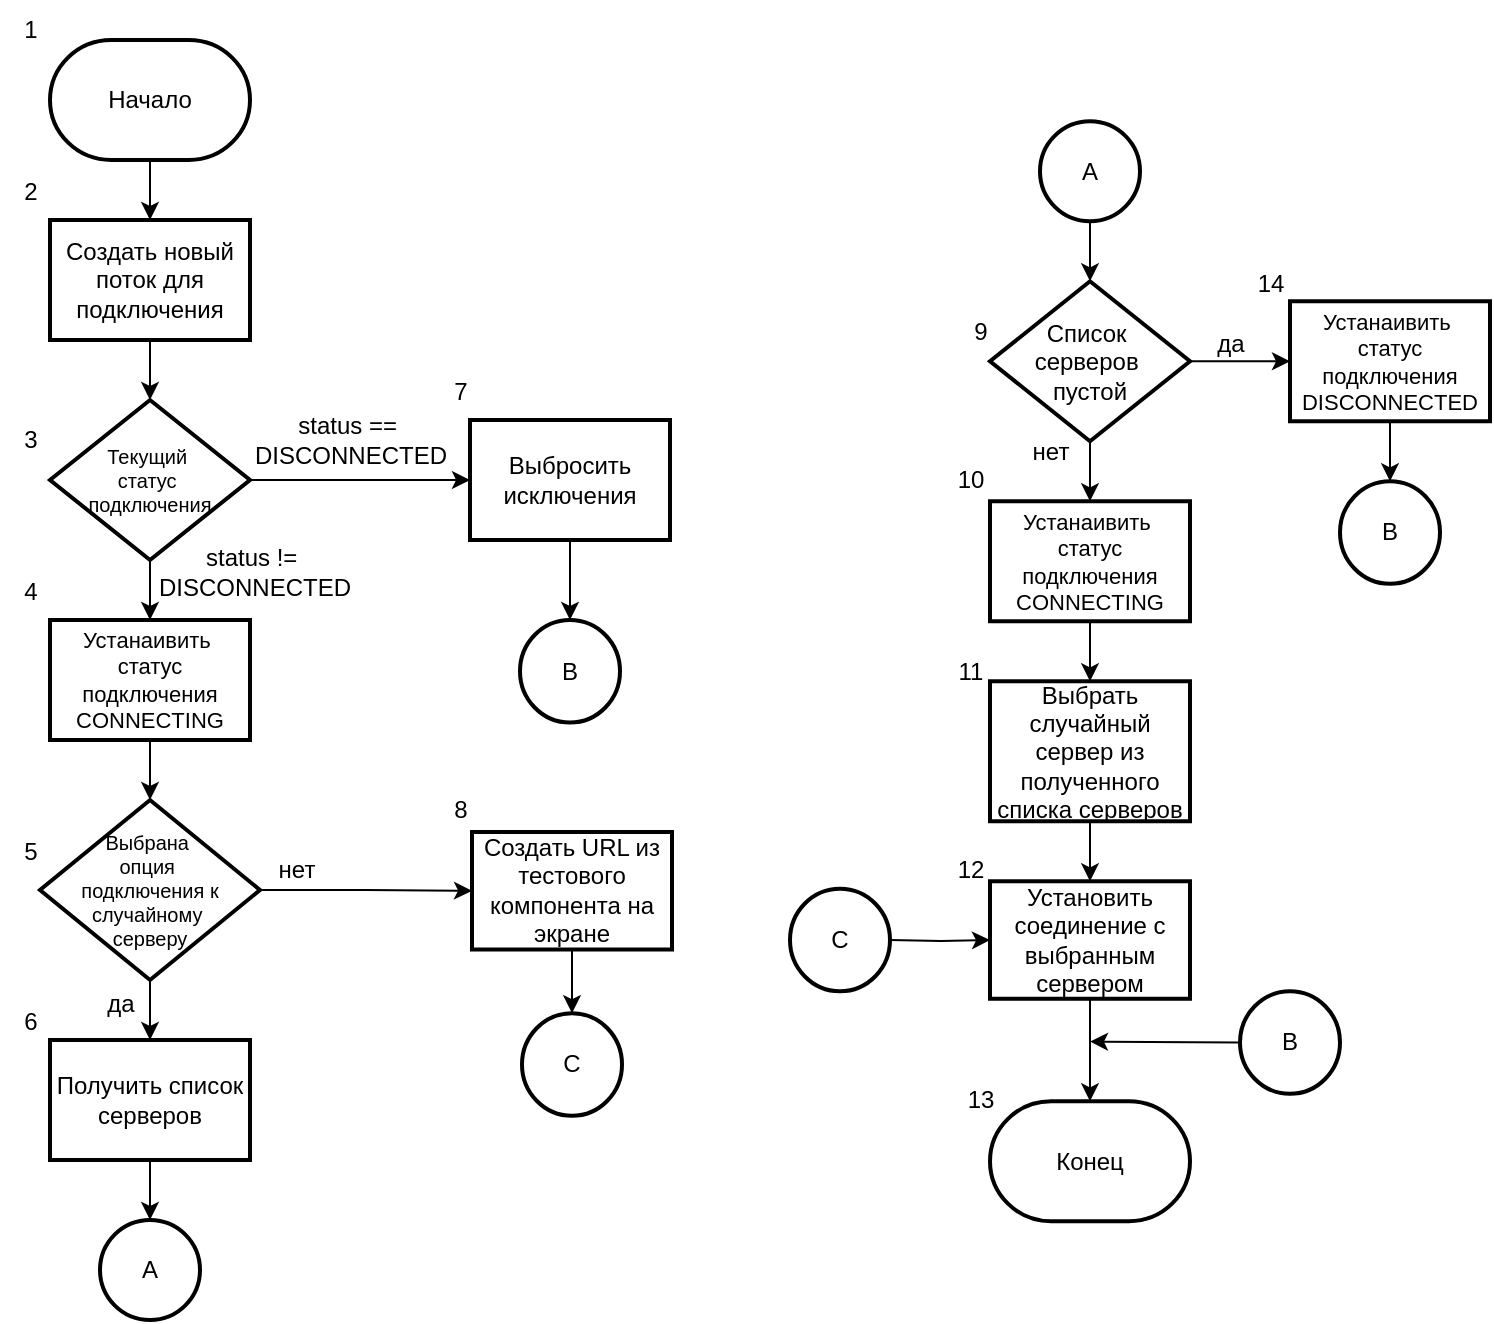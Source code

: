 <mxfile version="24.4.8" type="device">
  <diagram name="Страница — 1" id="2J8nw3IHy8bP_hC71cdx">
    <mxGraphModel dx="1117" dy="779" grid="1" gridSize="10" guides="1" tooltips="1" connect="1" arrows="1" fold="1" page="1" pageScale="1" pageWidth="3300" pageHeight="2339" math="0" shadow="0">
      <root>
        <mxCell id="0" />
        <mxCell id="1" parent="0" />
        <mxCell id="FQtUnUbKkL-P03ZYIeqo-12" style="edgeStyle=orthogonalEdgeStyle;rounded=0;orthogonalLoop=1;jettySize=auto;html=1;exitX=0.5;exitY=1;exitDx=0;exitDy=0;exitPerimeter=0;entryX=0.5;entryY=0;entryDx=0;entryDy=0;" parent="1" source="FQtUnUbKkL-P03ZYIeqo-1" target="FQtUnUbKkL-P03ZYIeqo-2" edge="1">
          <mxGeometry relative="1" as="geometry" />
        </mxCell>
        <mxCell id="FQtUnUbKkL-P03ZYIeqo-1" value="Начало" style="strokeWidth=2;html=1;shape=mxgraph.flowchart.terminator;whiteSpace=wrap;" parent="1" vertex="1">
          <mxGeometry x="320" y="120" width="100" height="60" as="geometry" />
        </mxCell>
        <mxCell id="FQtUnUbKkL-P03ZYIeqo-2" value="Создать новый поток для подключения" style="rounded=1;whiteSpace=wrap;html=1;absoluteArcSize=1;arcSize=0;strokeWidth=2;" parent="1" vertex="1">
          <mxGeometry x="320" y="210" width="100" height="60" as="geometry" />
        </mxCell>
        <mxCell id="FQtUnUbKkL-P03ZYIeqo-3" value="Выбросить исключения" style="rounded=1;whiteSpace=wrap;html=1;absoluteArcSize=1;arcSize=0;strokeWidth=2;" parent="1" vertex="1">
          <mxGeometry x="530" y="310" width="100" height="60" as="geometry" />
        </mxCell>
        <mxCell id="FQtUnUbKkL-P03ZYIeqo-10" style="edgeStyle=orthogonalEdgeStyle;rounded=0;orthogonalLoop=1;jettySize=auto;html=1;exitX=0.5;exitY=1;exitDx=0;exitDy=0;exitPerimeter=0;entryX=0.5;entryY=0;entryDx=0;entryDy=0;" parent="1" source="FQtUnUbKkL-P03ZYIeqo-4" target="FQtUnUbKkL-P03ZYIeqo-5" edge="1">
          <mxGeometry relative="1" as="geometry" />
        </mxCell>
        <mxCell id="FQtUnUbKkL-P03ZYIeqo-35" style="edgeStyle=orthogonalEdgeStyle;rounded=0;orthogonalLoop=1;jettySize=auto;html=1;exitX=1;exitY=0.5;exitDx=0;exitDy=0;exitPerimeter=0;entryX=0;entryY=0.5;entryDx=0;entryDy=0;" parent="1" source="FQtUnUbKkL-P03ZYIeqo-4" target="FQtUnUbKkL-P03ZYIeqo-3" edge="1">
          <mxGeometry relative="1" as="geometry" />
        </mxCell>
        <mxCell id="FQtUnUbKkL-P03ZYIeqo-4" value="&lt;font style=&quot;font-size: 10px;&quot;&gt;Текущий&amp;nbsp;&lt;/font&gt;&lt;div style=&quot;font-size: 10px;&quot;&gt;&lt;font style=&quot;font-size: 10px;&quot;&gt;статус&amp;nbsp;&lt;/font&gt;&lt;/div&gt;&lt;div style=&quot;font-size: 10px;&quot;&gt;&lt;font style=&quot;font-size: 10px;&quot;&gt;подключения&lt;/font&gt;&lt;/div&gt;" style="strokeWidth=2;html=1;shape=mxgraph.flowchart.decision;whiteSpace=wrap;fontSize=10;" parent="1" vertex="1">
          <mxGeometry x="320" y="300" width="100" height="80" as="geometry" />
        </mxCell>
        <mxCell id="FQtUnUbKkL-P03ZYIeqo-5" value="Устанаивить&amp;nbsp;&lt;div style=&quot;font-size: 11px;&quot;&gt;&lt;span style=&quot;background-color: initial; font-size: 11px;&quot;&gt;статус&lt;/span&gt;&lt;div style=&quot;font-size: 11px;&quot;&gt;подключения CONNECTING&lt;/div&gt;&lt;/div&gt;" style="rounded=1;whiteSpace=wrap;html=1;absoluteArcSize=1;arcSize=0;strokeWidth=2;fontSize=11;" parent="1" vertex="1">
          <mxGeometry x="320" y="410" width="100" height="60" as="geometry" />
        </mxCell>
        <mxCell id="FQtUnUbKkL-P03ZYIeqo-9" value="status !=&amp;nbsp;&lt;div&gt;DISCONNECTED&lt;/div&gt;" style="text;html=1;align=center;verticalAlign=middle;resizable=0;points=[];autosize=1;strokeColor=none;fillColor=none;" parent="1" vertex="1">
          <mxGeometry x="362" y="366" width="120" height="40" as="geometry" />
        </mxCell>
        <mxCell id="FQtUnUbKkL-P03ZYIeqo-11" value="status ==&amp;nbsp;&lt;div&gt;DISCONNECTED&lt;/div&gt;" style="text;html=1;align=center;verticalAlign=middle;resizable=0;points=[];autosize=1;strokeColor=none;fillColor=none;" parent="1" vertex="1">
          <mxGeometry x="410" y="300" width="120" height="40" as="geometry" />
        </mxCell>
        <mxCell id="FQtUnUbKkL-P03ZYIeqo-13" style="edgeStyle=orthogonalEdgeStyle;rounded=0;orthogonalLoop=1;jettySize=auto;html=1;exitX=0.5;exitY=1;exitDx=0;exitDy=0;entryX=0.5;entryY=0;entryDx=0;entryDy=0;entryPerimeter=0;" parent="1" source="FQtUnUbKkL-P03ZYIeqo-2" target="FQtUnUbKkL-P03ZYIeqo-4" edge="1">
          <mxGeometry relative="1" as="geometry" />
        </mxCell>
        <mxCell id="FQtUnUbKkL-P03ZYIeqo-18" style="edgeStyle=orthogonalEdgeStyle;rounded=0;orthogonalLoop=1;jettySize=auto;html=1;exitX=0.5;exitY=1;exitDx=0;exitDy=0;exitPerimeter=0;entryX=0.5;entryY=0;entryDx=0;entryDy=0;" parent="1" source="FQtUnUbKkL-P03ZYIeqo-14" target="FQtUnUbKkL-P03ZYIeqo-16" edge="1">
          <mxGeometry relative="1" as="geometry" />
        </mxCell>
        <mxCell id="FQtUnUbKkL-P03ZYIeqo-32" style="edgeStyle=orthogonalEdgeStyle;rounded=0;orthogonalLoop=1;jettySize=auto;html=1;exitX=1;exitY=0.5;exitDx=0;exitDy=0;exitPerimeter=0;entryX=0;entryY=0.5;entryDx=0;entryDy=0;" parent="1" source="FQtUnUbKkL-P03ZYIeqo-14" target="FQtUnUbKkL-P03ZYIeqo-31" edge="1">
          <mxGeometry relative="1" as="geometry" />
        </mxCell>
        <mxCell id="FQtUnUbKkL-P03ZYIeqo-14" value="Выбрана&amp;nbsp;&lt;div&gt;опция&amp;nbsp;&lt;/div&gt;&lt;div&gt;подключения к случайному&amp;nbsp;&lt;/div&gt;&lt;div&gt;серверу&lt;br&gt;&lt;/div&gt;" style="strokeWidth=2;html=1;shape=mxgraph.flowchart.decision;whiteSpace=wrap;fontSize=10;" parent="1" vertex="1">
          <mxGeometry x="315" y="500" width="110" height="90" as="geometry" />
        </mxCell>
        <mxCell id="FQtUnUbKkL-P03ZYIeqo-15" style="edgeStyle=orthogonalEdgeStyle;rounded=0;orthogonalLoop=1;jettySize=auto;html=1;exitX=0.5;exitY=1;exitDx=0;exitDy=0;entryX=0.5;entryY=0;entryDx=0;entryDy=0;entryPerimeter=0;" parent="1" source="FQtUnUbKkL-P03ZYIeqo-5" target="FQtUnUbKkL-P03ZYIeqo-14" edge="1">
          <mxGeometry relative="1" as="geometry" />
        </mxCell>
        <mxCell id="FQtUnUbKkL-P03ZYIeqo-19" style="edgeStyle=orthogonalEdgeStyle;rounded=0;orthogonalLoop=1;jettySize=auto;html=1;exitX=0.5;exitY=1;exitDx=0;exitDy=0;entryX=0.5;entryY=0;entryDx=0;entryDy=0;" parent="1" source="FQtUnUbKkL-P03ZYIeqo-16" edge="1">
          <mxGeometry relative="1" as="geometry">
            <mxPoint x="370" y="710" as="targetPoint" />
          </mxGeometry>
        </mxCell>
        <mxCell id="FQtUnUbKkL-P03ZYIeqo-16" value="Получить список серверов" style="rounded=1;whiteSpace=wrap;html=1;absoluteArcSize=1;arcSize=0;strokeWidth=2;" parent="1" vertex="1">
          <mxGeometry x="320" y="620" width="100" height="60" as="geometry" />
        </mxCell>
        <mxCell id="FQtUnUbKkL-P03ZYIeqo-23" style="edgeStyle=orthogonalEdgeStyle;rounded=0;orthogonalLoop=1;jettySize=auto;html=1;exitX=1;exitY=0.5;exitDx=0;exitDy=0;exitPerimeter=0;entryX=0;entryY=0.5;entryDx=0;entryDy=0;" parent="1" source="FQtUnUbKkL-P03ZYIeqo-20" target="FQtUnUbKkL-P03ZYIeqo-21" edge="1">
          <mxGeometry relative="1" as="geometry" />
        </mxCell>
        <mxCell id="FQtUnUbKkL-P03ZYIeqo-27" style="edgeStyle=orthogonalEdgeStyle;rounded=0;orthogonalLoop=1;jettySize=auto;html=1;exitX=0.5;exitY=1;exitDx=0;exitDy=0;exitPerimeter=0;entryX=0.5;entryY=0;entryDx=0;entryDy=0;" parent="1" source="FQtUnUbKkL-P03ZYIeqo-20" target="FQtUnUbKkL-P03ZYIeqo-26" edge="1">
          <mxGeometry relative="1" as="geometry" />
        </mxCell>
        <mxCell id="FQtUnUbKkL-P03ZYIeqo-20" value="Список&amp;nbsp;&lt;div style=&quot;font-size: 12px;&quot;&gt;серверов&amp;nbsp;&lt;/div&gt;&lt;div style=&quot;font-size: 12px;&quot;&gt;&lt;span style=&quot;background-color: initial; font-size: 12px;&quot;&gt;пустой&lt;/span&gt;&lt;/div&gt;" style="strokeWidth=2;html=1;shape=mxgraph.flowchart.decision;whiteSpace=wrap;fontSize=12;" parent="1" vertex="1">
          <mxGeometry x="790" y="240.63" width="100" height="80" as="geometry" />
        </mxCell>
        <mxCell id="FQtUnUbKkL-P03ZYIeqo-21" value="Устанаивить&amp;nbsp;&lt;div style=&quot;font-size: 11px;&quot;&gt;&lt;span style=&quot;background-color: initial; font-size: 11px;&quot;&gt;статус&lt;/span&gt;&lt;div style=&quot;font-size: 11px;&quot;&gt;подключения&lt;/div&gt;&lt;div style=&quot;font-size: 11px;&quot;&gt;DISCONNECTED&lt;/div&gt;&lt;/div&gt;" style="rounded=1;whiteSpace=wrap;html=1;absoluteArcSize=1;arcSize=0;strokeWidth=2;fontSize=11;" parent="1" vertex="1">
          <mxGeometry x="940" y="250.63" width="100" height="60" as="geometry" />
        </mxCell>
        <mxCell id="FQtUnUbKkL-P03ZYIeqo-22" value="да" style="text;html=1;align=center;verticalAlign=middle;resizable=0;points=[];autosize=1;strokeColor=none;fillColor=none;" parent="1" vertex="1">
          <mxGeometry x="335" y="587" width="40" height="30" as="geometry" />
        </mxCell>
        <mxCell id="FQtUnUbKkL-P03ZYIeqo-24" value="да" style="text;html=1;align=center;verticalAlign=middle;resizable=0;points=[];autosize=1;strokeColor=none;fillColor=none;" parent="1" vertex="1">
          <mxGeometry x="890" y="256.63" width="40" height="30" as="geometry" />
        </mxCell>
        <mxCell id="FQtUnUbKkL-P03ZYIeqo-44" style="edgeStyle=orthogonalEdgeStyle;rounded=0;orthogonalLoop=1;jettySize=auto;html=1;exitX=0.5;exitY=1;exitDx=0;exitDy=0;entryX=0.5;entryY=0;entryDx=0;entryDy=0;" parent="1" source="FQtUnUbKkL-P03ZYIeqo-25" target="FQtUnUbKkL-P03ZYIeqo-41" edge="1">
          <mxGeometry relative="1" as="geometry" />
        </mxCell>
        <mxCell id="FQtUnUbKkL-P03ZYIeqo-25" value="Выбрать случайный сервер из полученного списка серверов" style="rounded=1;whiteSpace=wrap;html=1;absoluteArcSize=1;arcSize=0;strokeWidth=2;" parent="1" vertex="1">
          <mxGeometry x="790" y="440.63" width="100" height="70" as="geometry" />
        </mxCell>
        <mxCell id="FQtUnUbKkL-P03ZYIeqo-29" style="edgeStyle=orthogonalEdgeStyle;rounded=0;orthogonalLoop=1;jettySize=auto;html=1;exitX=0.5;exitY=1;exitDx=0;exitDy=0;entryX=0.5;entryY=0;entryDx=0;entryDy=0;" parent="1" source="FQtUnUbKkL-P03ZYIeqo-26" target="FQtUnUbKkL-P03ZYIeqo-25" edge="1">
          <mxGeometry relative="1" as="geometry" />
        </mxCell>
        <mxCell id="FQtUnUbKkL-P03ZYIeqo-26" value="Устанаивить&amp;nbsp;&lt;div style=&quot;font-size: 11px;&quot;&gt;&lt;span style=&quot;background-color: initial; font-size: 11px;&quot;&gt;статус&lt;/span&gt;&lt;div style=&quot;font-size: 11px;&quot;&gt;подключения&lt;/div&gt;&lt;div style=&quot;font-size: 11px;&quot;&gt;CONNECTING&lt;/div&gt;&lt;/div&gt;" style="rounded=1;whiteSpace=wrap;html=1;absoluteArcSize=1;arcSize=0;strokeWidth=2;fontSize=11;" parent="1" vertex="1">
          <mxGeometry x="790" y="350.63" width="100" height="60" as="geometry" />
        </mxCell>
        <mxCell id="FQtUnUbKkL-P03ZYIeqo-28" value="нет" style="text;html=1;align=center;verticalAlign=middle;resizable=0;points=[];autosize=1;strokeColor=none;fillColor=none;" parent="1" vertex="1">
          <mxGeometry x="800" y="310.63" width="40" height="30" as="geometry" />
        </mxCell>
        <mxCell id="FQtUnUbKkL-P03ZYIeqo-31" value="Создать URL из тестового компонента на экране" style="rounded=1;whiteSpace=wrap;html=1;absoluteArcSize=1;arcSize=0;strokeWidth=2;" parent="1" vertex="1">
          <mxGeometry x="531" y="516" width="100" height="58.75" as="geometry" />
        </mxCell>
        <mxCell id="FQtUnUbKkL-P03ZYIeqo-33" value="нет" style="text;html=1;align=center;verticalAlign=middle;resizable=0;points=[];autosize=1;strokeColor=none;fillColor=none;" parent="1" vertex="1">
          <mxGeometry x="423" y="520" width="40" height="30" as="geometry" />
        </mxCell>
        <mxCell id="FQtUnUbKkL-P03ZYIeqo-37" value="А" style="strokeWidth=2;html=1;shape=mxgraph.flowchart.start_2;whiteSpace=wrap;" parent="1" vertex="1">
          <mxGeometry x="345" y="710" width="50" height="50" as="geometry" />
        </mxCell>
        <mxCell id="FQtUnUbKkL-P03ZYIeqo-38" value="А" style="strokeWidth=2;html=1;shape=mxgraph.flowchart.start_2;whiteSpace=wrap;" parent="1" vertex="1">
          <mxGeometry x="815" y="160.63" width="50" height="50" as="geometry" />
        </mxCell>
        <mxCell id="FQtUnUbKkL-P03ZYIeqo-39" style="edgeStyle=orthogonalEdgeStyle;rounded=0;orthogonalLoop=1;jettySize=auto;html=1;exitX=0.5;exitY=1;exitDx=0;exitDy=0;exitPerimeter=0;entryX=0.5;entryY=0;entryDx=0;entryDy=0;entryPerimeter=0;" parent="1" source="FQtUnUbKkL-P03ZYIeqo-38" target="FQtUnUbKkL-P03ZYIeqo-20" edge="1">
          <mxGeometry relative="1" as="geometry" />
        </mxCell>
        <mxCell id="FQtUnUbKkL-P03ZYIeqo-41" value="Установить соединение с выбранным сервером" style="rounded=1;whiteSpace=wrap;html=1;absoluteArcSize=1;arcSize=0;strokeWidth=2;" parent="1" vertex="1">
          <mxGeometry x="790" y="540.63" width="100" height="58.75" as="geometry" />
        </mxCell>
        <mxCell id="FQtUnUbKkL-P03ZYIeqo-45" value="Конец" style="strokeWidth=2;html=1;shape=mxgraph.flowchart.terminator;whiteSpace=wrap;" parent="1" vertex="1">
          <mxGeometry x="790" y="650.63" width="100" height="60" as="geometry" />
        </mxCell>
        <mxCell id="FQtUnUbKkL-P03ZYIeqo-46" style="edgeStyle=orthogonalEdgeStyle;rounded=0;orthogonalLoop=1;jettySize=auto;html=1;exitX=0.5;exitY=1;exitDx=0;exitDy=0;entryX=0.5;entryY=0;entryDx=0;entryDy=0;entryPerimeter=0;" parent="1" source="FQtUnUbKkL-P03ZYIeqo-41" target="FQtUnUbKkL-P03ZYIeqo-45" edge="1">
          <mxGeometry relative="1" as="geometry" />
        </mxCell>
        <mxCell id="FQtUnUbKkL-P03ZYIeqo-58" style="edgeStyle=orthogonalEdgeStyle;rounded=0;orthogonalLoop=1;jettySize=auto;html=1;exitX=0;exitY=0.5;exitDx=0;exitDy=0;exitPerimeter=0;" parent="1" source="FQtUnUbKkL-P03ZYIeqo-47" edge="1">
          <mxGeometry relative="1" as="geometry">
            <mxPoint x="840" y="620.806" as="targetPoint" />
          </mxGeometry>
        </mxCell>
        <mxCell id="FQtUnUbKkL-P03ZYIeqo-47" value="В" style="strokeWidth=2;html=1;shape=mxgraph.flowchart.start_2;whiteSpace=wrap;" parent="1" vertex="1">
          <mxGeometry x="915" y="595.63" width="50" height="51.25" as="geometry" />
        </mxCell>
        <mxCell id="FQtUnUbKkL-P03ZYIeqo-49" value="В" style="strokeWidth=2;html=1;shape=mxgraph.flowchart.start_2;whiteSpace=wrap;" parent="1" vertex="1">
          <mxGeometry x="555" y="410" width="50" height="51.25" as="geometry" />
        </mxCell>
        <mxCell id="FQtUnUbKkL-P03ZYIeqo-51" style="edgeStyle=orthogonalEdgeStyle;rounded=0;orthogonalLoop=1;jettySize=auto;html=1;exitX=0.5;exitY=1;exitDx=0;exitDy=0;entryX=0.5;entryY=0;entryDx=0;entryDy=0;entryPerimeter=0;" parent="1" source="FQtUnUbKkL-P03ZYIeqo-3" target="FQtUnUbKkL-P03ZYIeqo-49" edge="1">
          <mxGeometry relative="1" as="geometry" />
        </mxCell>
        <mxCell id="FQtUnUbKkL-P03ZYIeqo-52" value="В" style="strokeWidth=2;html=1;shape=mxgraph.flowchart.start_2;whiteSpace=wrap;" parent="1" vertex="1">
          <mxGeometry x="965" y="340.63" width="50" height="51.25" as="geometry" />
        </mxCell>
        <mxCell id="FQtUnUbKkL-P03ZYIeqo-53" style="edgeStyle=orthogonalEdgeStyle;rounded=0;orthogonalLoop=1;jettySize=auto;html=1;exitX=0.5;exitY=1;exitDx=0;exitDy=0;entryX=0.5;entryY=0;entryDx=0;entryDy=0;entryPerimeter=0;" parent="1" source="FQtUnUbKkL-P03ZYIeqo-21" target="FQtUnUbKkL-P03ZYIeqo-52" edge="1">
          <mxGeometry relative="1" as="geometry" />
        </mxCell>
        <mxCell id="FQtUnUbKkL-P03ZYIeqo-57" style="edgeStyle=orthogonalEdgeStyle;rounded=0;orthogonalLoop=1;jettySize=auto;html=1;exitX=1;exitY=0.5;exitDx=0;exitDy=0;exitPerimeter=0;entryX=0;entryY=0.5;entryDx=0;entryDy=0;" parent="1" target="FQtUnUbKkL-P03ZYIeqo-41" edge="1">
          <mxGeometry relative="1" as="geometry">
            <mxPoint x="740" y="570.005" as="sourcePoint" />
          </mxGeometry>
        </mxCell>
        <mxCell id="FQtUnUbKkL-P03ZYIeqo-54" value="С" style="strokeWidth=2;html=1;shape=mxgraph.flowchart.start_2;whiteSpace=wrap;" parent="1" vertex="1">
          <mxGeometry x="690" y="544.38" width="50" height="51.25" as="geometry" />
        </mxCell>
        <mxCell id="FQtUnUbKkL-P03ZYIeqo-59" value="С" style="strokeWidth=2;html=1;shape=mxgraph.flowchart.start_2;whiteSpace=wrap;" parent="1" vertex="1">
          <mxGeometry x="556" y="606.62" width="50" height="51.25" as="geometry" />
        </mxCell>
        <mxCell id="FQtUnUbKkL-P03ZYIeqo-60" style="edgeStyle=orthogonalEdgeStyle;rounded=0;orthogonalLoop=1;jettySize=auto;html=1;exitX=0.5;exitY=1;exitDx=0;exitDy=0;entryX=0.5;entryY=0;entryDx=0;entryDy=0;entryPerimeter=0;" parent="1" source="FQtUnUbKkL-P03ZYIeqo-31" target="FQtUnUbKkL-P03ZYIeqo-59" edge="1">
          <mxGeometry relative="1" as="geometry" />
        </mxCell>
        <mxCell id="lS7RHQnMeSK8aA6FiKQ6-1" value="1" style="text;html=1;align=center;verticalAlign=middle;resizable=0;points=[];autosize=1;strokeColor=none;fillColor=none;" vertex="1" parent="1">
          <mxGeometry x="295" y="100" width="30" height="30" as="geometry" />
        </mxCell>
        <mxCell id="lS7RHQnMeSK8aA6FiKQ6-2" value="2" style="text;html=1;align=center;verticalAlign=middle;resizable=0;points=[];autosize=1;strokeColor=none;fillColor=none;" vertex="1" parent="1">
          <mxGeometry x="295" y="180.63" width="30" height="30" as="geometry" />
        </mxCell>
        <mxCell id="lS7RHQnMeSK8aA6FiKQ6-3" value="3" style="text;html=1;align=center;verticalAlign=middle;resizable=0;points=[];autosize=1;strokeColor=none;fillColor=none;" vertex="1" parent="1">
          <mxGeometry x="295" y="305" width="30" height="30" as="geometry" />
        </mxCell>
        <mxCell id="lS7RHQnMeSK8aA6FiKQ6-4" value="4" style="text;html=1;align=center;verticalAlign=middle;resizable=0;points=[];autosize=1;strokeColor=none;fillColor=none;" vertex="1" parent="1">
          <mxGeometry x="295" y="380.63" width="30" height="30" as="geometry" />
        </mxCell>
        <mxCell id="lS7RHQnMeSK8aA6FiKQ6-5" value="5" style="text;html=1;align=center;verticalAlign=middle;resizable=0;points=[];autosize=1;strokeColor=none;fillColor=none;" vertex="1" parent="1">
          <mxGeometry x="295" y="510.63" width="30" height="30" as="geometry" />
        </mxCell>
        <mxCell id="lS7RHQnMeSK8aA6FiKQ6-7" value="6" style="text;html=1;align=center;verticalAlign=middle;resizable=0;points=[];autosize=1;strokeColor=none;fillColor=none;" vertex="1" parent="1">
          <mxGeometry x="295" y="595.63" width="30" height="30" as="geometry" />
        </mxCell>
        <mxCell id="lS7RHQnMeSK8aA6FiKQ6-8" value="7" style="text;html=1;align=center;verticalAlign=middle;resizable=0;points=[];autosize=1;strokeColor=none;fillColor=none;" vertex="1" parent="1">
          <mxGeometry x="510" y="280.63" width="30" height="30" as="geometry" />
        </mxCell>
        <mxCell id="lS7RHQnMeSK8aA6FiKQ6-9" value="8" style="text;html=1;align=center;verticalAlign=middle;resizable=0;points=[];autosize=1;strokeColor=none;fillColor=none;" vertex="1" parent="1">
          <mxGeometry x="510" y="490" width="30" height="30" as="geometry" />
        </mxCell>
        <mxCell id="lS7RHQnMeSK8aA6FiKQ6-10" value="9" style="text;html=1;align=center;verticalAlign=middle;resizable=0;points=[];autosize=1;strokeColor=none;fillColor=none;" vertex="1" parent="1">
          <mxGeometry x="770" y="250.63" width="30" height="30" as="geometry" />
        </mxCell>
        <mxCell id="lS7RHQnMeSK8aA6FiKQ6-11" value="10" style="text;html=1;align=center;verticalAlign=middle;resizable=0;points=[];autosize=1;strokeColor=none;fillColor=none;" vertex="1" parent="1">
          <mxGeometry x="760" y="325" width="40" height="30" as="geometry" />
        </mxCell>
        <mxCell id="lS7RHQnMeSK8aA6FiKQ6-12" value="11" style="text;html=1;align=center;verticalAlign=middle;resizable=0;points=[];autosize=1;strokeColor=none;fillColor=none;" vertex="1" parent="1">
          <mxGeometry x="760" y="420.63" width="40" height="30" as="geometry" />
        </mxCell>
        <mxCell id="lS7RHQnMeSK8aA6FiKQ6-13" value="12" style="text;html=1;align=center;verticalAlign=middle;resizable=0;points=[];autosize=1;strokeColor=none;fillColor=none;" vertex="1" parent="1">
          <mxGeometry x="760" y="520" width="40" height="30" as="geometry" />
        </mxCell>
        <mxCell id="lS7RHQnMeSK8aA6FiKQ6-14" value="13" style="text;html=1;align=center;verticalAlign=middle;resizable=0;points=[];autosize=1;strokeColor=none;fillColor=none;" vertex="1" parent="1">
          <mxGeometry x="765" y="635" width="40" height="30" as="geometry" />
        </mxCell>
        <mxCell id="lS7RHQnMeSK8aA6FiKQ6-15" value="14" style="text;html=1;align=center;verticalAlign=middle;resizable=0;points=[];autosize=1;strokeColor=none;fillColor=none;" vertex="1" parent="1">
          <mxGeometry x="910" y="226.63" width="40" height="30" as="geometry" />
        </mxCell>
      </root>
    </mxGraphModel>
  </diagram>
</mxfile>

